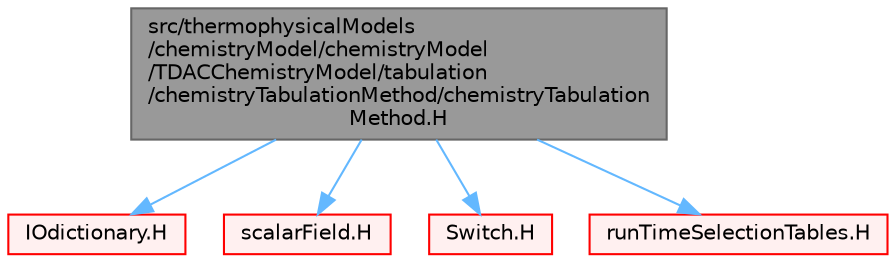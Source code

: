 digraph "src/thermophysicalModels/chemistryModel/chemistryModel/TDACChemistryModel/tabulation/chemistryTabulationMethod/chemistryTabulationMethod.H"
{
 // LATEX_PDF_SIZE
  bgcolor="transparent";
  edge [fontname=Helvetica,fontsize=10,labelfontname=Helvetica,labelfontsize=10];
  node [fontname=Helvetica,fontsize=10,shape=box,height=0.2,width=0.4];
  Node1 [id="Node000001",label="src/thermophysicalModels\l/chemistryModel/chemistryModel\l/TDACChemistryModel/tabulation\l/chemistryTabulationMethod/chemistryTabulation\lMethod.H",height=0.2,width=0.4,color="gray40", fillcolor="grey60", style="filled", fontcolor="black",tooltip=" "];
  Node1 -> Node2 [id="edge1_Node000001_Node000002",color="steelblue1",style="solid",tooltip=" "];
  Node2 [id="Node000002",label="IOdictionary.H",height=0.2,width=0.4,color="red", fillcolor="#FFF0F0", style="filled",URL="$IOdictionary_8H.html",tooltip=" "];
  Node1 -> Node146 [id="edge2_Node000001_Node000146",color="steelblue1",style="solid",tooltip=" "];
  Node146 [id="Node000146",label="scalarField.H",height=0.2,width=0.4,color="red", fillcolor="#FFF0F0", style="filled",URL="$scalarField_8H.html",tooltip=" "];
  Node1 -> Node183 [id="edge3_Node000001_Node000183",color="steelblue1",style="solid",tooltip=" "];
  Node183 [id="Node000183",label="Switch.H",height=0.2,width=0.4,color="red", fillcolor="#FFF0F0", style="filled",URL="$Switch_8H.html",tooltip=" "];
  Node1 -> Node93 [id="edge4_Node000001_Node000093",color="steelblue1",style="solid",tooltip=" "];
  Node93 [id="Node000093",label="runTimeSelectionTables.H",height=0.2,width=0.4,color="red", fillcolor="#FFF0F0", style="filled",URL="$runTimeSelectionTables_8H.html",tooltip="Macros to ease declaration of run-time selection tables."];
}
